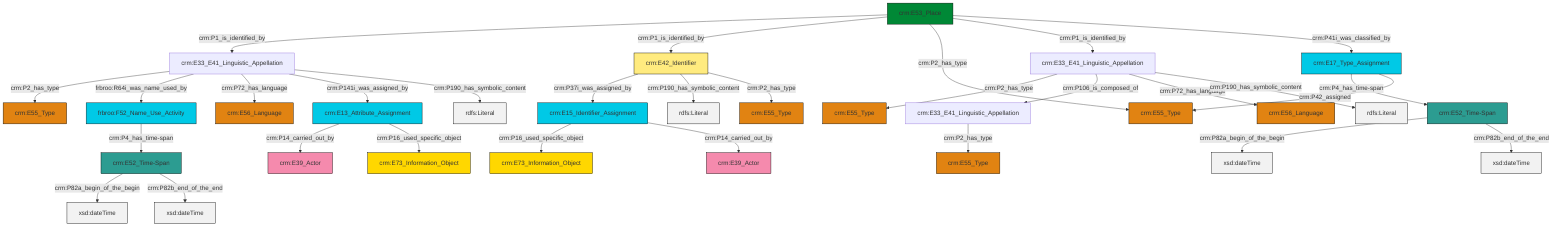 graph TD
classDef Literal fill:#f2f2f2,stroke:#000000;
classDef CRM_Entity fill:#FFFFFF,stroke:#000000;
classDef Temporal_Entity fill:#00C9E6, stroke:#000000;
classDef Type fill:#E18312, stroke:#000000;
classDef Time-Span fill:#2C9C91, stroke:#000000;
classDef Appellation fill:#FFEB7F, stroke:#000000;
classDef Place fill:#008836, stroke:#000000;
classDef Persistent_Item fill:#B266B2, stroke:#000000;
classDef Conceptual_Object fill:#FFD700, stroke:#000000;
classDef Physical_Thing fill:#D2B48C, stroke:#000000;
classDef Actor fill:#f58aad, stroke:#000000;
classDef PC_Classes fill:#4ce600, stroke:#000000;
classDef Multi fill:#cccccc,stroke:#000000;

4["crm:E42_Identifier"]:::Appellation -->|crm:P37i_was_assigned_by| 5["crm:E15_Identifier_Assignment"]:::Temporal_Entity
8["crm:E52_Time-Span"]:::Time-Span -->|crm:P82a_begin_of_the_begin| 9[xsd:dateTime]:::Literal
4["crm:E42_Identifier"]:::Appellation -->|crm:P190_has_symbolic_content| 12[rdfs:Literal]:::Literal
13["crm:E33_E41_Linguistic_Appellation"]:::Default -->|crm:P2_has_type| 10["crm:E55_Type"]:::Type
14["crm:E17_Type_Assignment"]:::Temporal_Entity -->|crm:P4_has_time-span| 15["crm:E52_Time-Span"]:::Time-Span
16["frbroo:F52_Name_Use_Activity"]:::Temporal_Entity -->|crm:P4_has_time-span| 8["crm:E52_Time-Span"]:::Time-Span
18["crm:E13_Attribute_Assignment"]:::Temporal_Entity -->|crm:P14_carried_out_by| 19["crm:E39_Actor"]:::Actor
4["crm:E42_Identifier"]:::Appellation -->|crm:P2_has_type| 22["crm:E55_Type"]:::Type
14["crm:E17_Type_Assignment"]:::Temporal_Entity -->|crm:P42_assigned| 2["crm:E55_Type"]:::Type
0["crm:E33_E41_Linguistic_Appellation"]:::Default -->|crm:P2_has_type| 23["crm:E55_Type"]:::Type
15["crm:E52_Time-Span"]:::Time-Span -->|crm:P82a_begin_of_the_begin| 24[xsd:dateTime]:::Literal
28["crm:E53_Place"]:::Place -->|crm:P1_is_identified_by| 13["crm:E33_E41_Linguistic_Appellation"]:::Default
5["crm:E15_Identifier_Assignment"]:::Temporal_Entity -->|crm:P16_used_specific_object| 31["crm:E73_Information_Object"]:::Conceptual_Object
13["crm:E33_E41_Linguistic_Appellation"]:::Default -->|frbroo:R64i_was_name_used_by| 16["frbroo:F52_Name_Use_Activity"]:::Temporal_Entity
28["crm:E53_Place"]:::Place -->|crm:P1_is_identified_by| 4["crm:E42_Identifier"]:::Appellation
0["crm:E33_E41_Linguistic_Appellation"]:::Default -->|crm:P106_is_composed_of| 26["crm:E33_E41_Linguistic_Appellation"]:::Default
13["crm:E33_E41_Linguistic_Appellation"]:::Default -->|crm:P72_has_language| 34["crm:E56_Language"]:::Type
15["crm:E52_Time-Span"]:::Time-Span -->|crm:P82b_end_of_the_end| 36[xsd:dateTime]:::Literal
28["crm:E53_Place"]:::Place -->|crm:P2_has_type| 2["crm:E55_Type"]:::Type
18["crm:E13_Attribute_Assignment"]:::Temporal_Entity -->|crm:P16_used_specific_object| 37["crm:E73_Information_Object"]:::Conceptual_Object
0["crm:E33_E41_Linguistic_Appellation"]:::Default -->|crm:P72_has_language| 6["crm:E56_Language"]:::Type
28["crm:E53_Place"]:::Place -->|crm:P1_is_identified_by| 0["crm:E33_E41_Linguistic_Appellation"]:::Default
28["crm:E53_Place"]:::Place -->|crm:P41i_was_classified_by| 14["crm:E17_Type_Assignment"]:::Temporal_Entity
13["crm:E33_E41_Linguistic_Appellation"]:::Default -->|crm:P141i_was_assigned_by| 18["crm:E13_Attribute_Assignment"]:::Temporal_Entity
13["crm:E33_E41_Linguistic_Appellation"]:::Default -->|crm:P190_has_symbolic_content| 45[rdfs:Literal]:::Literal
26["crm:E33_E41_Linguistic_Appellation"]:::Default -->|crm:P2_has_type| 46["crm:E55_Type"]:::Type
8["crm:E52_Time-Span"]:::Time-Span -->|crm:P82b_end_of_the_end| 47[xsd:dateTime]:::Literal
0["crm:E33_E41_Linguistic_Appellation"]:::Default -->|crm:P190_has_symbolic_content| 52[rdfs:Literal]:::Literal
5["crm:E15_Identifier_Assignment"]:::Temporal_Entity -->|crm:P14_carried_out_by| 20["crm:E39_Actor"]:::Actor